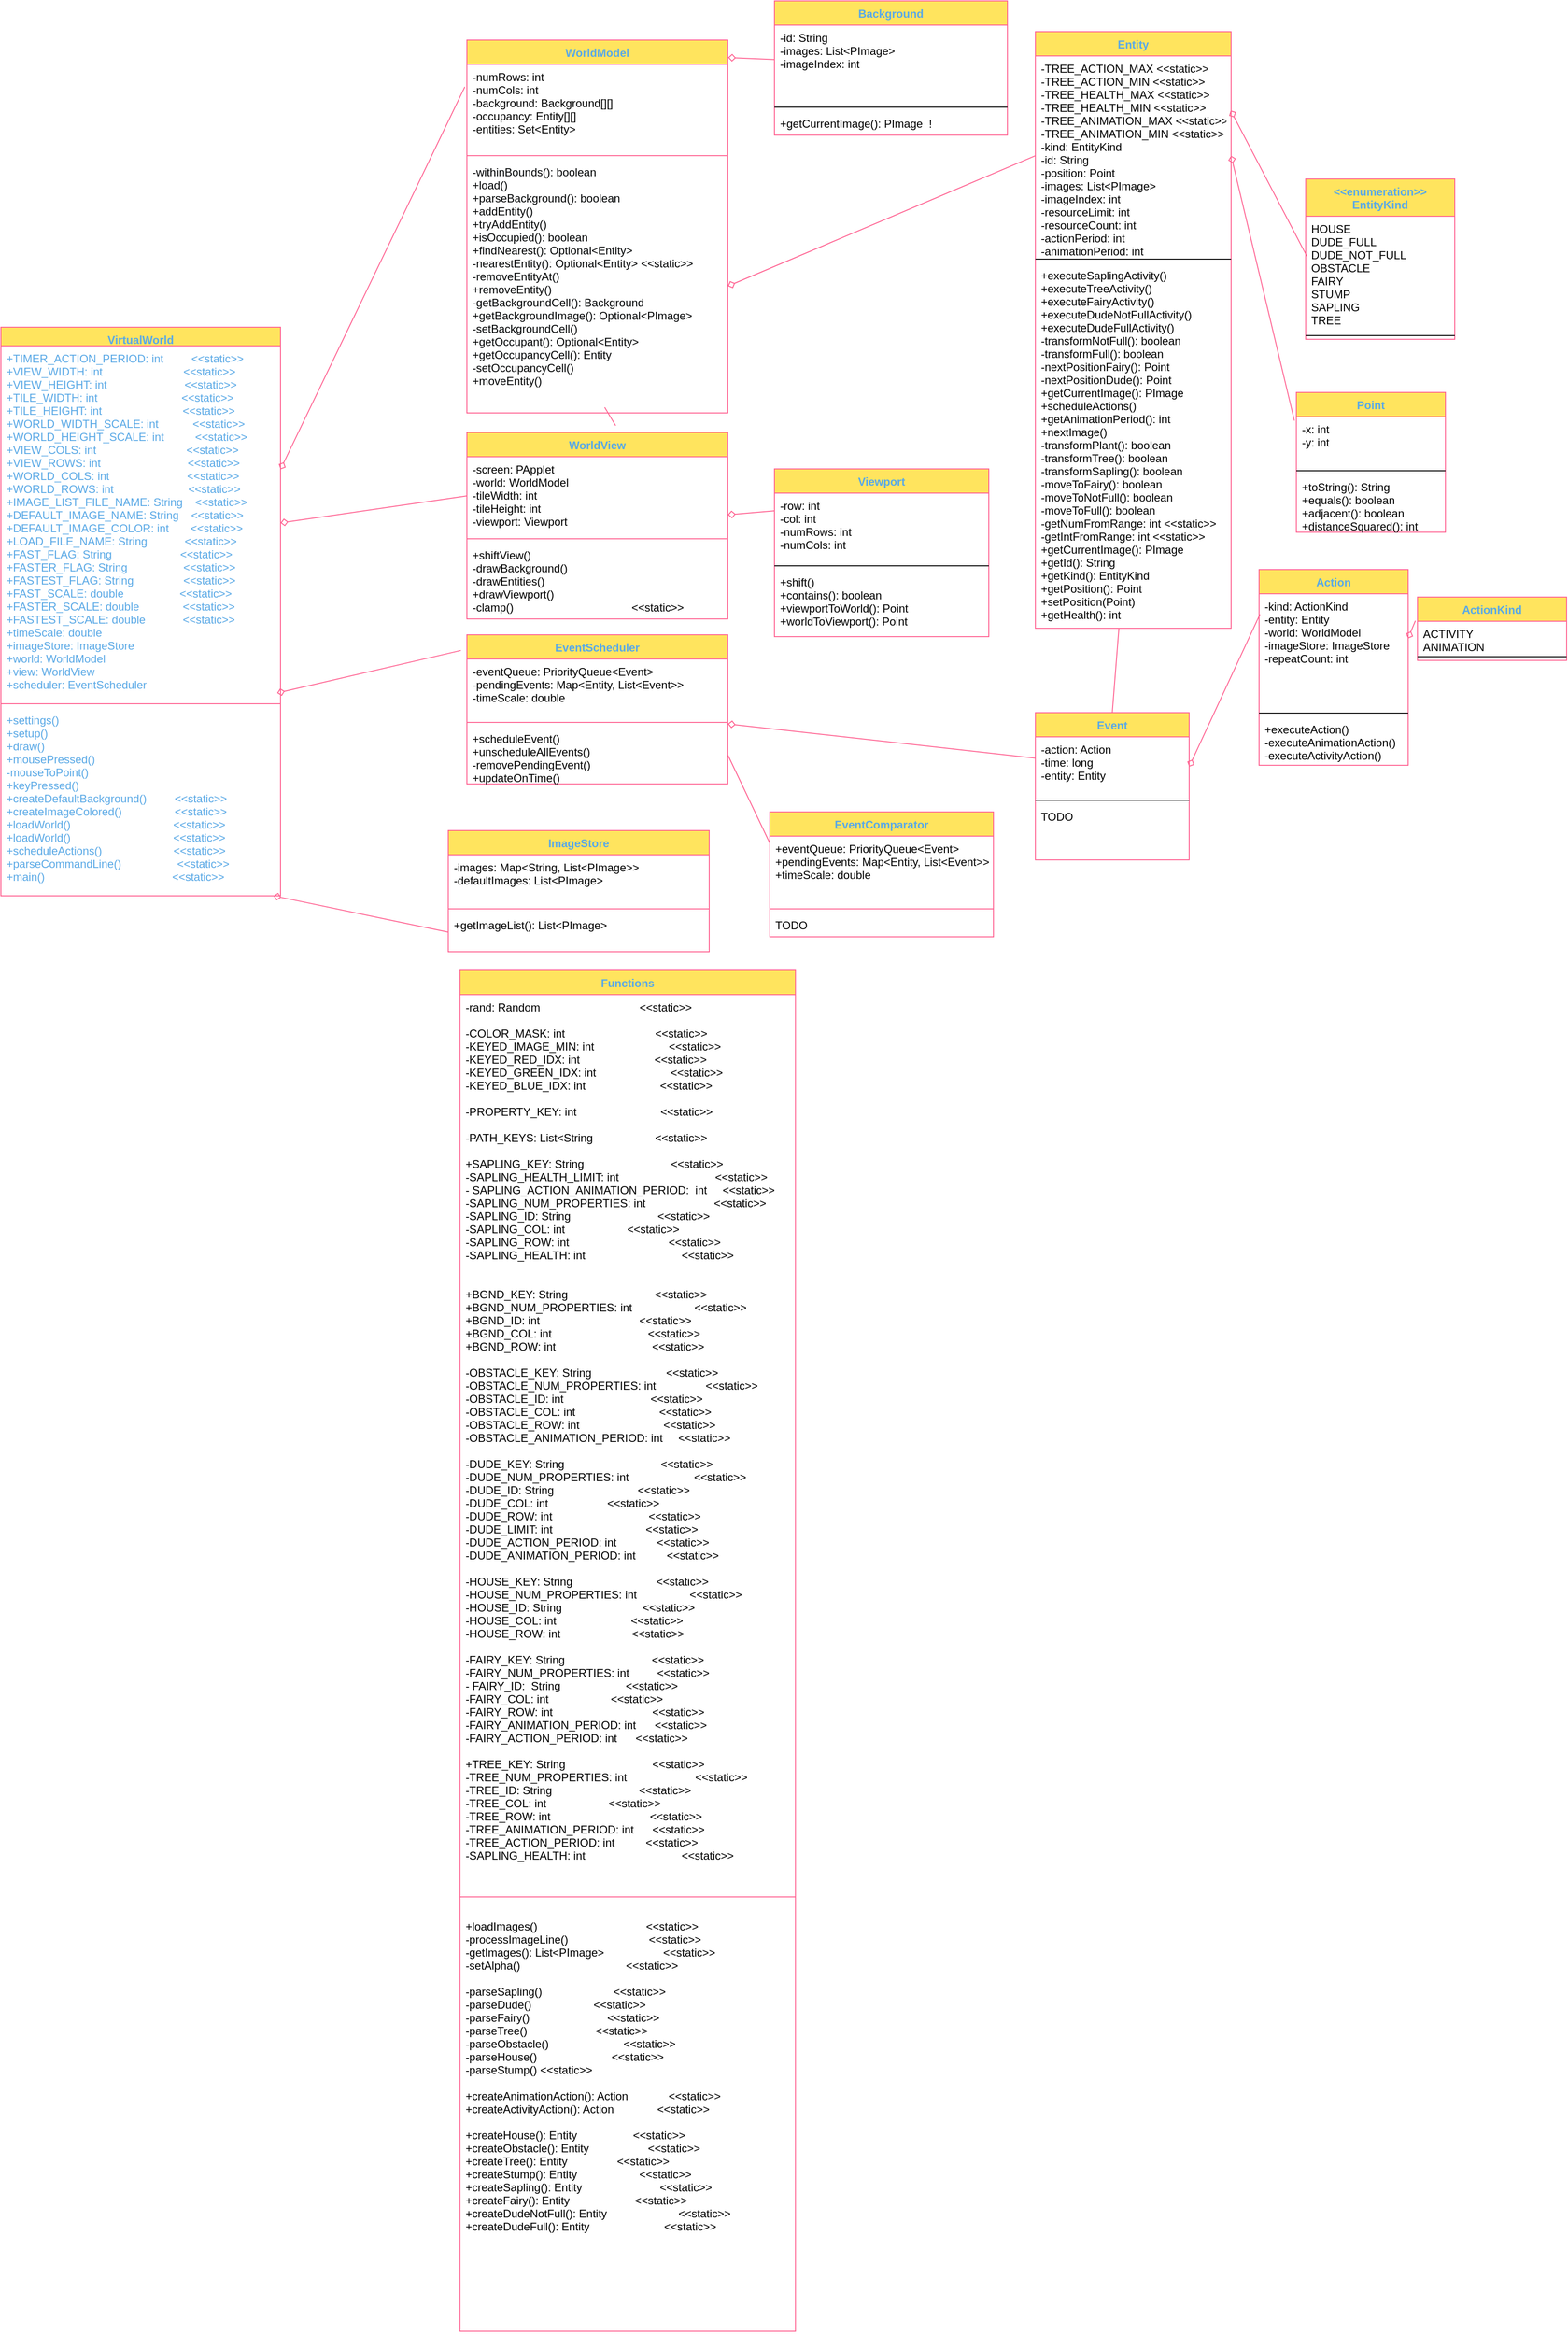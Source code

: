 <mxfile version="21.2.1" type="device">
  <diagram id="Yo6Zvny2ZRX3JAPKxXua" name="Page 2">
    <mxGraphModel dx="505" dy="1859" grid="1" gridSize="10" guides="1" tooltips="1" connect="1" arrows="1" fold="1" page="1" pageScale="1" pageWidth="850" pageHeight="1100" math="0" shadow="0">
      <root>
        <mxCell id="0" />
        <mxCell id="1" parent="0" />
        <mxCell id="8I9pphBKhg92I5GMk5e_-31" value="" style="graphMlID=e0;endArrow=none;strokeColor=#FF6392;strokeWidth=1.0;startArrow=diamond;startFill=0;endFill=1;exitX=1;exitY=0.25;exitDx=0;exitDy=0;fontColor=#5AA9E6;entryX=-0.008;entryY=-0.286;entryDx=0;entryDy=0;entryPerimeter=0;" parent="1" source="8I9pphBKhg92I5GMk5e_-50" target="8I9pphBKhg92I5GMk5e_-57" edge="1">
          <mxGeometry relative="1" as="geometry" />
        </mxCell>
        <mxCell id="8I9pphBKhg92I5GMk5e_-32" value="" style="graphMlID=e1;endArrow=none;strokeColor=#FF6392;strokeWidth=1.0;startArrow=diamond;startFill=0;endFill=1;exitX=1;exitY=0.5;exitDx=0;exitDy=0;fontColor=#5AA9E6;entryX=0;entryY=0.5;entryDx=0;entryDy=0;" parent="1" source="8I9pphBKhg92I5GMk5e_-51" target="8I9pphBKhg92I5GMk5e_-61" edge="1">
          <mxGeometry relative="1" as="geometry" />
        </mxCell>
        <mxCell id="8I9pphBKhg92I5GMk5e_-33" value="" style="graphMlID=e2;endArrow=none;strokeColor=#FF6392;strokeWidth=1.0;startArrow=diamond;startFill=0;endFill=1;fontColor=#5AA9E6;entryX=0;entryY=0.25;entryDx=0;entryDy=0;" parent="1" source="8I9pphBKhg92I5GMk5e_-60" target="8I9pphBKhg92I5GMk5e_-89" edge="1">
          <mxGeometry relative="1" as="geometry">
            <mxPoint x="648" y="240" as="sourcePoint" />
          </mxGeometry>
        </mxCell>
        <mxCell id="8I9pphBKhg92I5GMk5e_-34" value="" style="graphMlID=e3;endArrow=none;strokeColor=#FF6392;strokeWidth=1.0;startArrow=diamond;startFill=0;endFill=1;exitX=0.988;exitY=-0.077;exitDx=0;exitDy=0;exitPerimeter=0;fontColor=#5AA9E6;entryX=-0.023;entryY=0.105;entryDx=0;entryDy=0;entryPerimeter=0;" parent="1" source="8I9pphBKhg92I5GMk5e_-53" target="8I9pphBKhg92I5GMk5e_-64" edge="1">
          <mxGeometry relative="1" as="geometry">
            <mxPoint x="840" y="580" as="targetPoint" />
          </mxGeometry>
        </mxCell>
        <mxCell id="8I9pphBKhg92I5GMk5e_-35" value="" style="graphMlID=e4;endArrow=none;strokeColor=#FF6392;strokeWidth=1.0;startArrow=diamond;startFill=0;endFill=1;exitX=0.975;exitY=1;exitDx=0;exitDy=0;exitPerimeter=0;fontColor=#5AA9E6;entryX=0;entryY=0.5;entryDx=0;entryDy=0;" parent="1" source="8I9pphBKhg92I5GMk5e_-53" target="8I9pphBKhg92I5GMk5e_-71" edge="1">
          <mxGeometry relative="1" as="geometry" />
        </mxCell>
        <mxCell id="8I9pphBKhg92I5GMk5e_-36" value="" style="graphMlID=e5;endArrow=none;strokeColor=#FF6392;strokeWidth=1.0;startArrow=diamond;startFill=0;endFill=1;fontColor=#5AA9E6;exitX=1.001;exitY=-0.077;exitDx=0;exitDy=0;exitPerimeter=0;" parent="1" source="8I9pphBKhg92I5GMk5e_-55" target="8I9pphBKhg92I5GMk5e_-82" edge="1">
          <mxGeometry relative="1" as="geometry" />
        </mxCell>
        <mxCell id="8I9pphBKhg92I5GMk5e_-37" value="" style="graphMlID=e6;endArrow=none;strokeColor=#FF6392;strokeWidth=1.0;startArrow=diamond;startFill=0;endFill=1;fontColor=#5AA9E6;" parent="1" source="8I9pphBKhg92I5GMk5e_-64" target="8I9pphBKhg92I5GMk5e_-97" edge="1">
          <mxGeometry relative="1" as="geometry" />
        </mxCell>
        <mxCell id="8I9pphBKhg92I5GMk5e_-38" value="" style="graphMlID=e7;endArrow=none;strokeColor=#FF6392;strokeWidth=1.0;startArrow=none;startFill=1;endFill=1;fontColor=#5AA9E6;entryX=0;entryY=0.25;entryDx=0;entryDy=0;exitX=1;exitY=0.5;exitDx=0;exitDy=0;" parent="1" source="8I9pphBKhg92I5GMk5e_-67" target="8I9pphBKhg92I5GMk5e_-72" edge="1">
          <mxGeometry relative="1" as="geometry" />
        </mxCell>
        <mxCell id="8I9pphBKhg92I5GMk5e_-39" value="" style="graphMlID=e8;endArrow=none;strokeColor=#FF6392;strokeWidth=1.0;startArrow=diamond;startFill=0;endFill=1;fontColor=#5AA9E6;exitX=1;exitY=0.5;exitDx=0;exitDy=0;entryX=0;entryY=0.5;entryDx=0;entryDy=0;" parent="1" source="8I9pphBKhg92I5GMk5e_-57" target="8I9pphBKhg92I5GMk5e_-86" edge="1">
          <mxGeometry relative="1" as="geometry">
            <mxPoint x="710" y="80" as="sourcePoint" />
          </mxGeometry>
        </mxCell>
        <mxCell id="8I9pphBKhg92I5GMk5e_-40" value="" style="graphMlID=e9;endArrow=none;strokeColor=#FF6392;strokeWidth=1.0;startArrow=diamond;startFill=0;endFill=1;fontColor=#5AA9E6;exitX=1;exitY=0.5;exitDx=0;exitDy=0;entryX=-0.013;entryY=0.08;entryDx=0;entryDy=0;entryPerimeter=0;" parent="1" source="8I9pphBKhg92I5GMk5e_-86" target="8I9pphBKhg92I5GMk5e_-105" edge="1">
          <mxGeometry relative="1" as="geometry" />
        </mxCell>
        <mxCell id="8I9pphBKhg92I5GMk5e_-41" value="" style="graphMlID=e10;endArrow=none;strokeColor=#FF6392;strokeWidth=1.0;startArrow=diamond;startFill=0;endFill=1;fontColor=#5AA9E6;exitX=0.998;exitY=0.132;exitDx=0;exitDy=0;exitPerimeter=0;entryX=0.008;entryY=0.345;entryDx=0;entryDy=0;entryPerimeter=0;" parent="1" source="8I9pphBKhg92I5GMk5e_-85" target="8I9pphBKhg92I5GMk5e_-101" edge="1">
          <mxGeometry relative="1" as="geometry" />
        </mxCell>
        <mxCell id="8I9pphBKhg92I5GMk5e_-42" value="" style="graphMlID=e11;endArrow=none;strokeColor=#FF6392;strokeWidth=1.0;startArrow=diamond;startFill=0;endFill=1;fontColor=#5AA9E6;exitX=1;exitY=0.5;exitDx=0;exitDy=0;entryX=0.006;entryY=0.178;entryDx=0;entryDy=0;entryPerimeter=0;" parent="1" source="8I9pphBKhg92I5GMk5e_-97" target="8I9pphBKhg92I5GMk5e_-109" edge="1">
          <mxGeometry relative="1" as="geometry" />
        </mxCell>
        <mxCell id="8I9pphBKhg92I5GMk5e_-43" value="" style="graphMlID=e12;endArrow=none;strokeColor=#FF6392;strokeWidth=1.0;startArrow=diamond;startFill=0;endFill=1;fontColor=#5AA9E6;exitX=0.999;exitY=0.387;exitDx=0;exitDy=0;exitPerimeter=0;entryX=-0.014;entryY=0.373;entryDx=0;entryDy=0;entryPerimeter=0;" parent="1" source="8I9pphBKhg92I5GMk5e_-109" target="8I9pphBKhg92I5GMk5e_-112" edge="1">
          <mxGeometry relative="1" as="geometry" />
        </mxCell>
        <mxCell id="8I9pphBKhg92I5GMk5e_-44" value="" style="graphMlID=e13;endArrow=none;strokeColor=#FF6392;strokeWidth=1.0;startArrow=none;startFill=1;endFill=1;fontColor=#5AA9E6;entryX=0.528;entryY=0.978;entryDx=0;entryDy=0;entryPerimeter=0;exitX=0.57;exitY=-0.037;exitDx=0;exitDy=0;exitPerimeter=0;" parent="1" source="8I9pphBKhg92I5GMk5e_-60" target="8I9pphBKhg92I5GMk5e_-57" edge="1">
          <mxGeometry relative="1" as="geometry" />
        </mxCell>
        <mxCell id="8I9pphBKhg92I5GMk5e_-45" value="" style="graphMlID=e14;endArrow=none;strokeColor=#FF6392;strokeWidth=1.0;startArrow=none;startFill=1;endFill=1;fontColor=#5AA9E6;exitX=0.5;exitY=0;exitDx=0;exitDy=0;" parent="1" source="8I9pphBKhg92I5GMk5e_-96" target="8I9pphBKhg92I5GMk5e_-88" edge="1">
          <mxGeometry relative="1" as="geometry">
            <mxPoint x="1177.699" y="279.661" as="targetPoint" />
          </mxGeometry>
        </mxCell>
        <mxCell id="8I9pphBKhg92I5GMk5e_-50" value="VirtualWorld" style="swimlane;fontStyle=1;align=center;verticalAlign=top;childLayout=stackLayout;horizontal=1;startSize=20;horizontalStack=0;resizeParent=1;resizeParentMax=0;resizeLast=0;collapsible=1;marginBottom=0;hachureGap=4;pointerEvents=0;fillColor=#FFE45E;strokeColor=#FF6392;fontColor=#5AA9E6;" parent="1" vertex="1">
          <mxGeometry x="20" y="150" width="300" height="610" as="geometry" />
        </mxCell>
        <mxCell id="8I9pphBKhg92I5GMk5e_-51" value="+TIMER_ACTION_PERIOD: int         &lt;&lt;static&gt;&gt;&#xa;+VIEW_WIDTH: int                          &lt;&lt;static&gt;&gt;&#xa;+VIEW_HEIGHT: int                         &lt;&lt;static&gt;&gt;&#xa;+TILE_WIDTH: int                           &lt;&lt;static&gt;&gt;&#xa;+TILE_HEIGHT: int                          &lt;&lt;static&gt;&gt;&#xa;+WORLD_WIDTH_SCALE: int           &lt;&lt;static&gt;&gt;&#xa;+WORLD_HEIGHT_SCALE: int          &lt;&lt;static&gt;&gt;&#xa;+VIEW_COLS: int                             &lt;&lt;static&gt;&gt;&#xa;+VIEW_ROWS: int                            &lt;&lt;static&gt;&gt;&#xa;+WORLD_COLS: int                         &lt;&lt;static&gt;&gt;&#xa;+WORLD_ROWS: int                        &lt;&lt;static&gt;&gt;&#xa;+IMAGE_LIST_FILE_NAME: String    &lt;&lt;static&gt;&gt;&#xa;+DEFAULT_IMAGE_NAME: String    &lt;&lt;static&gt;&gt;&#xa;+DEFAULT_IMAGE_COLOR: int       &lt;&lt;static&gt;&gt;&#xa;+LOAD_FILE_NAME: String            &lt;&lt;static&gt;&gt;&#xa;+FAST_FLAG: String                      &lt;&lt;static&gt;&gt;&#xa;+FASTER_FLAG: String                  &lt;&lt;static&gt;&gt;&#xa;+FASTEST_FLAG: String                &lt;&lt;static&gt;&gt;&#xa;+FAST_SCALE: double                  &lt;&lt;static&gt;&gt;&#xa;+FASTER_SCALE: double              &lt;&lt;static&gt;&gt;&#xa;+FASTEST_SCALE: double            &lt;&lt;static&gt;&gt;&#xa;+timeScale: double&#xa;+imageStore: ImageStore&#xa;+world: WorldModel&#xa;+view: WorldView&#xa;+scheduler: EventScheduler" style="text;strokeColor=none;fillColor=none;align=left;verticalAlign=top;spacingLeft=4;spacingRight=4;overflow=hidden;rotatable=0;points=[[0,0.5],[1,0.5]];portConstraint=eastwest;fontColor=#5AA9E6;" parent="8I9pphBKhg92I5GMk5e_-50" vertex="1">
          <mxGeometry y="20" width="300" height="380" as="geometry" />
        </mxCell>
        <mxCell id="8I9pphBKhg92I5GMk5e_-52" value="" style="line;strokeWidth=1;fillColor=none;align=left;verticalAlign=middle;spacingTop=-1;spacingLeft=3;spacingRight=3;rotatable=0;labelPosition=right;points=[];portConstraint=eastwest;strokeColor=#FF6392;fontColor=#5AA9E6;" parent="8I9pphBKhg92I5GMk5e_-50" vertex="1">
          <mxGeometry y="400" width="300" height="8" as="geometry" />
        </mxCell>
        <mxCell id="8I9pphBKhg92I5GMk5e_-53" value="+settings()&#xa;+setup()&#xa;+draw()&#xa;+mousePressed()&#xa;-mouseToPoint()&#xa;+keyPressed()&#xa;+createDefaultBackground()         &lt;&lt;static&gt;&gt;&#xa;+createImageColored()                 &lt;&lt;static&gt;&gt;&#xa;+loadWorld()                                 &lt;&lt;static&gt;&gt;&#xa;+loadWorld()                                 &lt;&lt;static&gt;&gt;&#xa;+scheduleActions()                       &lt;&lt;static&gt;&gt;&#xa;+parseCommandLine()                  &lt;&lt;static&gt;&gt;&#xa;+main()                                         &lt;&lt;static&gt;&gt;" style="text;strokeColor=none;fillColor=none;align=left;verticalAlign=top;spacingLeft=4;spacingRight=4;overflow=hidden;rotatable=0;points=[[0,0.5],[1,0.5]];portConstraint=eastwest;fontColor=#5AA9E6;" parent="8I9pphBKhg92I5GMk5e_-50" vertex="1">
          <mxGeometry y="408" width="300" height="202" as="geometry" />
        </mxCell>
        <mxCell id="8I9pphBKhg92I5GMk5e_-54" value="WorldModel" style="swimlane;fontStyle=1;align=center;verticalAlign=top;childLayout=stackLayout;horizontal=1;startSize=26;horizontalStack=0;resizeParent=1;resizeParentMax=0;resizeLast=0;collapsible=1;marginBottom=0;hachureGap=4;pointerEvents=0;sketch=0;fontColor=#5AA9E6;strokeColor=#FF6392;fillColor=#FFE45E;" parent="1" vertex="1">
          <mxGeometry x="520" y="-158" width="280" height="400" as="geometry" />
        </mxCell>
        <mxCell id="8I9pphBKhg92I5GMk5e_-55" value="-numRows: int&#xa;-numCols: int&#xa;-background: Background[][]&#xa;-occupancy: Entity[][]&#xa;-entities: Set&lt;Entity&gt;" style="text;strokeColor=none;fillColor=none;align=left;verticalAlign=top;spacingLeft=4;spacingRight=4;overflow=hidden;rotatable=0;points=[[0,0.5],[1,0.5]];portConstraint=eastwest;fontColor=#000000;" parent="8I9pphBKhg92I5GMk5e_-54" vertex="1">
          <mxGeometry y="26" width="280" height="94" as="geometry" />
        </mxCell>
        <mxCell id="8I9pphBKhg92I5GMk5e_-56" value="" style="line;strokeWidth=1;fillColor=none;align=left;verticalAlign=middle;spacingTop=-1;spacingLeft=3;spacingRight=3;rotatable=0;labelPosition=right;points=[];portConstraint=eastwest;strokeColor=#FF6392;fontColor=#5AA9E6;" parent="8I9pphBKhg92I5GMk5e_-54" vertex="1">
          <mxGeometry y="120" width="280" height="8" as="geometry" />
        </mxCell>
        <mxCell id="8I9pphBKhg92I5GMk5e_-57" value="-withinBounds(): boolean &#xa;+load() &#xa;+parseBackground(): boolean&#xa;+addEntity() &#xa;+tryAddEntity() &#xa;+isOccupied(): boolean  &#xa;+findNearest(): Optional&lt;Entity&gt; &#xa;-nearestEntity(): Optional&lt;Entity&gt; &lt;&lt;static&gt;&gt;  &#xa;-removeEntityAt() &#xa;+removeEntity() &#xa;-getBackgroundCell(): Background &#xa;+getBackgroundImage(): Optional&lt;PImage&gt; &#xa;-setBackgroundCell() &#xa;+getOccupant(): Optional&lt;Entity&gt; &#xa;+getOccupancyCell(): Entity &#xa;-setOccupancyCell() &#xa;+moveEntity() &#xa;" style="text;strokeColor=none;fillColor=none;align=left;verticalAlign=top;spacingLeft=4;spacingRight=4;overflow=hidden;rotatable=0;points=[[0,0.5],[1,0.5]];portConstraint=eastwest;fontColor=#020405;" parent="8I9pphBKhg92I5GMk5e_-54" vertex="1">
          <mxGeometry y="128" width="280" height="272" as="geometry" />
        </mxCell>
        <mxCell id="8I9pphBKhg92I5GMk5e_-60" value="WorldView" style="swimlane;fontStyle=1;align=center;verticalAlign=top;childLayout=stackLayout;horizontal=1;startSize=26;horizontalStack=0;resizeParent=1;resizeParentMax=0;resizeLast=0;collapsible=1;marginBottom=0;hachureGap=4;pointerEvents=0;sketch=0;fontColor=#5AA9E6;strokeColor=#FF6392;fillColor=#FFE45E;" parent="1" vertex="1">
          <mxGeometry x="520" y="263.05" width="280" height="200" as="geometry" />
        </mxCell>
        <mxCell id="8I9pphBKhg92I5GMk5e_-61" value="-screen: PApplet&#xa;-world: WorldModel&#xa;-tileWidth: int&#xa;-tileHeight: int&#xa;-viewport: Viewport" style="text;strokeColor=none;fillColor=none;align=left;verticalAlign=top;spacingLeft=4;spacingRight=4;overflow=hidden;rotatable=0;points=[[0,0.5],[1,0.5]];portConstraint=eastwest;fontColor=#000000;" parent="8I9pphBKhg92I5GMk5e_-60" vertex="1">
          <mxGeometry y="26" width="280" height="84" as="geometry" />
        </mxCell>
        <mxCell id="8I9pphBKhg92I5GMk5e_-62" value="" style="line;strokeWidth=1;fillColor=none;align=left;verticalAlign=middle;spacingTop=-1;spacingLeft=3;spacingRight=3;rotatable=0;labelPosition=right;points=[];portConstraint=eastwest;strokeColor=#FF6392;fontColor=#5AA9E6;" parent="8I9pphBKhg92I5GMk5e_-60" vertex="1">
          <mxGeometry y="110" width="280" height="8" as="geometry" />
        </mxCell>
        <mxCell id="8I9pphBKhg92I5GMk5e_-63" value="+shiftView() &#xa;-drawBackground()&#xa;-drawEntities() &#xa;+drawViewport()&#xa;-clamp()                                      &lt;&lt;static&gt;&gt; " style="text;strokeColor=none;fillColor=none;align=left;verticalAlign=top;spacingLeft=4;spacingRight=4;overflow=hidden;rotatable=0;points=[[0,0.5],[1,0.5]];portConstraint=eastwest;fontColor=#000000;" parent="8I9pphBKhg92I5GMk5e_-60" vertex="1">
          <mxGeometry y="118" width="280" height="82" as="geometry" />
        </mxCell>
        <mxCell id="8I9pphBKhg92I5GMk5e_-64" value="EventScheduler" style="swimlane;fontStyle=1;align=center;verticalAlign=top;childLayout=stackLayout;horizontal=1;startSize=26;horizontalStack=0;resizeParent=1;resizeParentMax=0;resizeLast=0;collapsible=1;marginBottom=0;hachureGap=4;pointerEvents=0;sketch=0;fontColor=#5AA9E6;strokeColor=#FF6392;fillColor=#FFE45E;" parent="1" vertex="1">
          <mxGeometry x="520" y="480" width="280" height="160" as="geometry" />
        </mxCell>
        <mxCell id="8I9pphBKhg92I5GMk5e_-65" value="-eventQueue: PriorityQueue&lt;Event&gt;&#xa;-pendingEvents: Map&lt;Entity, List&lt;Event&gt;&gt;&#xa;-timeScale: double" style="text;strokeColor=none;fillColor=none;align=left;verticalAlign=top;spacingLeft=4;spacingRight=4;overflow=hidden;rotatable=0;points=[[0,0.5],[1,0.5]];portConstraint=eastwest;fontColor=#000000;" parent="8I9pphBKhg92I5GMk5e_-64" vertex="1">
          <mxGeometry y="26" width="280" height="64" as="geometry" />
        </mxCell>
        <mxCell id="8I9pphBKhg92I5GMk5e_-66" value="" style="line;strokeWidth=1;fillColor=none;align=left;verticalAlign=middle;spacingTop=-1;spacingLeft=3;spacingRight=3;rotatable=0;labelPosition=right;points=[];portConstraint=eastwest;strokeColor=#FF6392;fontColor=#5AA9E6;" parent="8I9pphBKhg92I5GMk5e_-64" vertex="1">
          <mxGeometry y="90" width="280" height="8" as="geometry" />
        </mxCell>
        <mxCell id="8I9pphBKhg92I5GMk5e_-67" value="+scheduleEvent()&#xa;+unscheduleAllEvents()&#xa;-removePendingEvent()&#xa;+updateOnTime()                 " style="text;strokeColor=none;fillColor=none;align=left;verticalAlign=top;spacingLeft=4;spacingRight=4;overflow=hidden;rotatable=0;points=[[0,0.5],[1,0.5]];portConstraint=eastwest;fontColor=#000000;" parent="8I9pphBKhg92I5GMk5e_-64" vertex="1">
          <mxGeometry y="98" width="280" height="62" as="geometry" />
        </mxCell>
        <mxCell id="8I9pphBKhg92I5GMk5e_-68" value="ImageStore" style="swimlane;fontStyle=1;align=center;verticalAlign=top;childLayout=stackLayout;horizontal=1;startSize=26;horizontalStack=0;resizeParent=1;resizeParentMax=0;resizeLast=0;collapsible=1;marginBottom=0;hachureGap=4;pointerEvents=0;sketch=0;fontColor=#5AA9E6;strokeColor=#FF6392;fillColor=#FFE45E;" parent="1" vertex="1">
          <mxGeometry x="500.0" y="690" width="280" height="130" as="geometry" />
        </mxCell>
        <mxCell id="8I9pphBKhg92I5GMk5e_-69" value="-images: Map&lt;String, List&lt;PImage&gt;&gt;&#xa;-defaultImages: List&lt;PImage&gt;" style="text;strokeColor=none;fillColor=none;align=left;verticalAlign=top;spacingLeft=4;spacingRight=4;overflow=hidden;rotatable=0;points=[[0,0.5],[1,0.5]];portConstraint=eastwest;fontColor=#000000;" parent="8I9pphBKhg92I5GMk5e_-68" vertex="1">
          <mxGeometry y="26" width="280" height="54" as="geometry" />
        </mxCell>
        <mxCell id="8I9pphBKhg92I5GMk5e_-70" value="" style="line;strokeWidth=1;fillColor=none;align=left;verticalAlign=middle;spacingTop=-1;spacingLeft=3;spacingRight=3;rotatable=0;labelPosition=right;points=[];portConstraint=eastwest;strokeColor=#FF6392;fontColor=#5AA9E6;" parent="8I9pphBKhg92I5GMk5e_-68" vertex="1">
          <mxGeometry y="80" width="280" height="8" as="geometry" />
        </mxCell>
        <mxCell id="8I9pphBKhg92I5GMk5e_-71" value="+getImageList(): List&lt;PImage&gt; " style="text;strokeColor=none;fillColor=none;align=left;verticalAlign=top;spacingLeft=4;spacingRight=4;overflow=hidden;rotatable=0;points=[[0,0.5],[1,0.5]];portConstraint=eastwest;fontColor=#000000;" parent="8I9pphBKhg92I5GMk5e_-68" vertex="1">
          <mxGeometry y="88" width="280" height="42" as="geometry" />
        </mxCell>
        <mxCell id="8I9pphBKhg92I5GMk5e_-72" value="EventComparator" style="swimlane;fontStyle=1;align=center;verticalAlign=top;childLayout=stackLayout;horizontal=1;startSize=26;horizontalStack=0;resizeParent=1;resizeParentMax=0;resizeLast=0;collapsible=1;marginBottom=0;hachureGap=4;pointerEvents=0;sketch=0;fontColor=#5AA9E6;strokeColor=#FF6392;fillColor=#FFE45E;" parent="1" vertex="1">
          <mxGeometry x="845" y="670" width="240" height="134" as="geometry" />
        </mxCell>
        <mxCell id="8I9pphBKhg92I5GMk5e_-73" value="+eventQueue: PriorityQueue&lt;Event&gt;&#xa;+pendingEvents: Map&lt;Entity, List&lt;Event&gt;&gt;&#xa;+timeScale: double" style="text;strokeColor=none;fillColor=none;align=left;verticalAlign=top;spacingLeft=4;spacingRight=4;overflow=hidden;rotatable=0;points=[[0,0.5],[1,0.5]];portConstraint=eastwest;fontColor=#000000;" parent="8I9pphBKhg92I5GMk5e_-72" vertex="1">
          <mxGeometry y="26" width="240" height="74" as="geometry" />
        </mxCell>
        <mxCell id="8I9pphBKhg92I5GMk5e_-74" value="" style="line;strokeWidth=1;fillColor=none;align=left;verticalAlign=middle;spacingTop=-1;spacingLeft=3;spacingRight=3;rotatable=0;labelPosition=right;points=[];portConstraint=eastwest;strokeColor=#FF6392;fontColor=#5AA9E6;" parent="8I9pphBKhg92I5GMk5e_-72" vertex="1">
          <mxGeometry y="100" width="240" height="8" as="geometry" />
        </mxCell>
        <mxCell id="8I9pphBKhg92I5GMk5e_-75" value="TODO" style="text;strokeColor=none;fillColor=none;align=left;verticalAlign=top;spacingLeft=4;spacingRight=4;overflow=hidden;rotatable=0;points=[[0,0.5],[1,0.5]];portConstraint=eastwest;fontColor=#000000;" parent="8I9pphBKhg92I5GMk5e_-72" vertex="1">
          <mxGeometry y="108" width="240" height="26" as="geometry" />
        </mxCell>
        <mxCell id="8I9pphBKhg92I5GMk5e_-77" value="Functions" style="swimlane;fontStyle=1;align=center;verticalAlign=top;childLayout=stackLayout;horizontal=1;startSize=26;horizontalStack=0;resizeParent=1;resizeParentMax=0;resizeLast=0;collapsible=1;marginBottom=0;hachureGap=4;pointerEvents=0;sketch=0;fontColor=#5AA9E6;strokeColor=#FF6392;fillColor=#FFE45E;" parent="1" vertex="1">
          <mxGeometry x="512.57" y="840" width="360" height="1460" as="geometry" />
        </mxCell>
        <mxCell id="8I9pphBKhg92I5GMk5e_-78" value="-rand: Random                                &lt;&lt;static&gt;&gt;&#xa;&#xa;-COLOR_MASK: int                             &lt;&lt;static&gt;&gt;&#xa;-KEYED_IMAGE_MIN: int                        &lt;&lt;static&gt;&gt;&#xa;-KEYED_RED_IDX: int                        &lt;&lt;static&gt;&gt;&#xa;-KEYED_GREEN_IDX: int                        &lt;&lt;static&gt;&gt;&#xa;-KEYED_BLUE_IDX: int                        &lt;&lt;static&gt;&gt;&#xa;&#xa;-PROPERTY_KEY: int                           &lt;&lt;static&gt;&gt;&#xa;&#xa;-PATH_KEYS: List&lt;String                    &lt;&lt;static&gt;&gt;&#xa;&#xa;+SAPLING_KEY: String                            &lt;&lt;static&gt;&gt;&#xa;-SAPLING_HEALTH_LIMIT: int                               &lt;&lt;static&gt;&gt;&#xa;- SAPLING_ACTION_ANIMATION_PERIOD:  int     &lt;&lt;static&gt;&gt;&#xa;-SAPLING_NUM_PROPERTIES: int                      &lt;&lt;static&gt;&gt;&#xa;-SAPLING_ID: String                            &lt;&lt;static&gt;&gt;&#xa;-SAPLING_COL: int                    &lt;&lt;static&gt;&gt;&#xa;-SAPLING_ROW: int                                &lt;&lt;static&gt;&gt;&#xa;-SAPLING_HEALTH: int                               &lt;&lt;static&gt;&gt;&#xa;&#xa;&#xa;+BGND_KEY: String                            &lt;&lt;static&gt;&gt;&#xa;+BGND_NUM_PROPERTIES: int                    &lt;&lt;static&gt;&gt;&#xa;+BGND_ID: int                                &lt;&lt;static&gt;&gt;&#xa;+BGND_COL: int                               &lt;&lt;static&gt;&gt;&#xa;+BGND_ROW: int                               &lt;&lt;static&gt;&gt;&#xa;&#xa;-OBSTACLE_KEY: String                        &lt;&lt;static&gt;&gt;&#xa;-OBSTACLE_NUM_PROPERTIES: int                &lt;&lt;static&gt;&gt;&#xa;-OBSTACLE_ID: int                            &lt;&lt;static&gt;&gt;&#xa;-OBSTACLE_COL: int                           &lt;&lt;static&gt;&gt;&#xa;-OBSTACLE_ROW: int                           &lt;&lt;static&gt;&gt;&#xa;-OBSTACLE_ANIMATION_PERIOD: int     &lt;&lt;static&gt;&gt;&#xa;&#xa;-DUDE_KEY: String                               &lt;&lt;static&gt;&gt;&#xa;-DUDE_NUM_PROPERTIES: int                     &lt;&lt;static&gt;&gt;&#xa;-DUDE_ID: String                           &lt;&lt;static&gt;&gt;&#xa;-DUDE_COL: int                   &lt;&lt;static&gt;&gt;&#xa;-DUDE_ROW: int                               &lt;&lt;static&gt;&gt;&#xa;-DUDE_LIMIT: int                              &lt;&lt;static&gt;&gt;&#xa;-DUDE_ACTION_PERIOD: int             &lt;&lt;static&gt;&gt;&#xa;-DUDE_ANIMATION_PERIOD: int          &lt;&lt;static&gt;&gt;&#xa;&#xa;-HOUSE_KEY: String                           &lt;&lt;static&gt;&gt;&#xa;-HOUSE_NUM_PROPERTIES: int                 &lt;&lt;static&gt;&gt;&#xa;-HOUSE_ID: String                          &lt;&lt;static&gt;&gt;&#xa;-HOUSE_COL: int                        &lt;&lt;static&gt;&gt;&#xa;-HOUSE_ROW: int                       &lt;&lt;static&gt;&gt;&#xa;&#xa;-FAIRY_KEY: String                            &lt;&lt;static&gt;&gt;&#xa;-FAIRY_NUM_PROPERTIES: int         &lt;&lt;static&gt;&gt;&#xa;- FAIRY_ID:  String                     &lt;&lt;static&gt;&gt;&#xa;-FAIRY_COL: int                    &lt;&lt;static&gt;&gt;&#xa;-FAIRY_ROW: int                                &lt;&lt;static&gt;&gt;&#xa;-FAIRY_ANIMATION_PERIOD: int      &lt;&lt;static&gt;&gt;&#xa;-FAIRY_ACTION_PERIOD: int      &lt;&lt;static&gt;&gt;&#xa;&#xa;+TREE_KEY: String                            &lt;&lt;static&gt;&gt;&#xa;-TREE_NUM_PROPERTIES: int                      &lt;&lt;static&gt;&gt;&#xa;-TREE_ID: String                            &lt;&lt;static&gt;&gt;&#xa;-TREE_COL: int                    &lt;&lt;static&gt;&gt;&#xa;-TREE_ROW: int                                &lt;&lt;static&gt;&gt;&#xa;-TREE_ANIMATION_PERIOD: int      &lt;&lt;static&gt;&gt;&#xa;-TREE_ACTION_PERIOD: int          &lt;&lt;static&gt;&gt;&#xa;-SAPLING_HEALTH: int                               &lt;&lt;static&gt;&gt;&#xa;" style="text;strokeColor=none;fillColor=none;align=left;verticalAlign=top;spacingLeft=4;spacingRight=4;overflow=hidden;rotatable=0;points=[[0,0.5],[1,0.5]];portConstraint=eastwest;fontColor=#000000;" parent="8I9pphBKhg92I5GMk5e_-77" vertex="1">
          <mxGeometry y="26" width="360" height="964" as="geometry" />
        </mxCell>
        <mxCell id="8I9pphBKhg92I5GMk5e_-79" value="" style="line;strokeWidth=1;fillColor=none;align=left;verticalAlign=middle;spacingTop=-1;spacingLeft=3;spacingRight=3;rotatable=0;labelPosition=right;points=[];portConstraint=eastwest;strokeColor=#FF6392;fontColor=#5AA9E6;" parent="8I9pphBKhg92I5GMk5e_-77" vertex="1">
          <mxGeometry y="990" width="360" height="8" as="geometry" />
        </mxCell>
        <mxCell id="8I9pphBKhg92I5GMk5e_-80" value="&#xa;+loadImages()                                   &lt;&lt;static&gt;&gt;&#xa;-processImageLine()                          &lt;&lt;static&gt;&gt; &#xa;-getImages(): List&lt;PImage&gt;                   &lt;&lt;static&gt;&gt; &#xa;-setAlpha()                                  &lt;&lt;static&gt;&gt; &#xa;&#xa;-parseSapling()                       &lt;&lt;static&gt;&gt; &#xa;-parseDude()                    &lt;&lt;static&gt;&gt; &#xa;-parseFairy()                         &lt;&lt;static&gt;&gt; &#xa;-parseTree()                      &lt;&lt;static&gt;&gt; &#xa;-parseObstacle()                        &lt;&lt;static&gt;&gt; &#xa;-parseHouse()                        &lt;&lt;static&gt;&gt; &#xa;-parseStump() &lt;&lt;static&gt;&gt; &#xa;&#xa;+createAnimationAction(): Action             &lt;&lt;static&gt;&gt; &#xa;+createActivityAction(): Action              &lt;&lt;static&gt;&gt; &#xa;&#xa;+createHouse(): Entity                  &lt;&lt;static&gt;&gt; &#xa;+createObstacle(): Entity                   &lt;&lt;static&gt;&gt; &#xa;+createTree(): Entity                &lt;&lt;static&gt;&gt; &#xa;+createStump(): Entity                    &lt;&lt;static&gt;&gt; &#xa;+createSapling(): Entity                         &lt;&lt;static&gt;&gt; &#xa;+createFairy(): Entity                     &lt;&lt;static&gt;&gt; &#xa;+createDudeNotFull(): Entity                       &lt;&lt;static&gt;&gt;&#xa;+createDudeFull(): Entity                        &lt;&lt;static&gt;&gt; " style="text;strokeColor=none;fillColor=none;align=left;verticalAlign=top;spacingLeft=4;spacingRight=4;overflow=hidden;rotatable=0;points=[[0,0.5],[1,0.5]];portConstraint=eastwest;fontColor=#000000;" parent="8I9pphBKhg92I5GMk5e_-77" vertex="1">
          <mxGeometry y="998" width="360" height="462" as="geometry" />
        </mxCell>
        <mxCell id="8I9pphBKhg92I5GMk5e_-81" value="Background" style="swimlane;fontStyle=1;align=center;verticalAlign=top;childLayout=stackLayout;horizontal=1;startSize=26;horizontalStack=0;resizeParent=1;resizeParentMax=0;resizeLast=0;collapsible=1;marginBottom=0;hachureGap=4;pointerEvents=0;sketch=0;fontColor=#5AA9E6;strokeColor=#FF6392;fillColor=#FFE45E;" parent="1" vertex="1">
          <mxGeometry x="850" y="-200" width="250" height="144" as="geometry" />
        </mxCell>
        <mxCell id="8I9pphBKhg92I5GMk5e_-82" value="-id: String&#xa;-images: List&lt;PImage&gt;&#xa;-imageIndex: int" style="text;strokeColor=none;fillColor=none;align=left;verticalAlign=top;spacingLeft=4;spacingRight=4;overflow=hidden;rotatable=0;points=[[0,0.5],[1,0.5]];portConstraint=eastwest;" parent="8I9pphBKhg92I5GMk5e_-81" vertex="1">
          <mxGeometry y="26" width="250" height="84" as="geometry" />
        </mxCell>
        <mxCell id="8I9pphBKhg92I5GMk5e_-83" value="" style="line;strokeWidth=1;fillColor=none;align=left;verticalAlign=middle;spacingTop=-1;spacingLeft=3;spacingRight=3;rotatable=0;labelPosition=right;points=[];portConstraint=eastwest;" parent="8I9pphBKhg92I5GMk5e_-81" vertex="1">
          <mxGeometry y="110" width="250" height="8" as="geometry" />
        </mxCell>
        <mxCell id="8I9pphBKhg92I5GMk5e_-84" value="+getCurrentImage(): PImage  !         " style="text;strokeColor=none;fillColor=none;align=left;verticalAlign=top;spacingLeft=4;spacingRight=4;overflow=hidden;rotatable=0;points=[[0,0.5],[1,0.5]];portConstraint=eastwest;" parent="8I9pphBKhg92I5GMk5e_-81" vertex="1">
          <mxGeometry y="118" width="250" height="26" as="geometry" />
        </mxCell>
        <mxCell id="8I9pphBKhg92I5GMk5e_-85" value="Entity" style="swimlane;fontStyle=1;align=center;verticalAlign=top;childLayout=stackLayout;horizontal=1;startSize=26;horizontalStack=0;resizeParent=1;resizeParentMax=0;resizeLast=0;collapsible=1;marginBottom=0;hachureGap=4;pointerEvents=0;sketch=0;fontColor=#5AA9E6;strokeColor=#FF6392;fillColor=#FFE45E;" parent="1" vertex="1">
          <mxGeometry x="1130" y="-166.95" width="210" height="640" as="geometry" />
        </mxCell>
        <mxCell id="8I9pphBKhg92I5GMk5e_-86" value="-TREE_ACTION_MAX &lt;&lt;static&gt;&gt;&#xa;-TREE_ACTION_MIN &lt;&lt;static&gt;&gt;&#xa;-TREE_HEALTH_MAX &lt;&lt;static&gt;&gt;&#xa;-TREE_HEALTH_MIN &lt;&lt;static&gt;&gt;&#xa;-TREE_ANIMATION_MAX &lt;&lt;static&gt;&gt;&#xa;-TREE_ANIMATION_MIN &lt;&lt;static&gt;&gt;&#xa;-kind: EntityKind&#xa;-id: String&#xa;-position: Point&#xa;-images: List&lt;PImage&gt;&#xa;-imageIndex: int&#xa;-resourceLimit: int&#xa;-resourceCount: int&#xa;-actionPeriod: int&#xa;-animationPeriod: int&#xa;-health: int&#xa;-healthLimit: int" style="text;strokeColor=none;fillColor=none;align=left;verticalAlign=top;spacingLeft=4;spacingRight=4;overflow=hidden;rotatable=0;points=[[0,0.5],[1,0.5]];portConstraint=eastwest;" parent="8I9pphBKhg92I5GMk5e_-85" vertex="1">
          <mxGeometry y="26" width="210" height="214" as="geometry" />
        </mxCell>
        <mxCell id="8I9pphBKhg92I5GMk5e_-87" value="" style="line;strokeWidth=1;fillColor=none;align=left;verticalAlign=middle;spacingTop=-1;spacingLeft=3;spacingRight=3;rotatable=0;labelPosition=right;points=[];portConstraint=eastwest;" parent="8I9pphBKhg92I5GMk5e_-85" vertex="1">
          <mxGeometry y="240" width="210" height="8" as="geometry" />
        </mxCell>
        <mxCell id="8I9pphBKhg92I5GMk5e_-88" value="+executeSaplingActivity() &#xa;+executeTreeActivity()&#xa;+executeFairyActivity() &#xa;+executeDudeNotFullActivity() &#xa;+executeDudeFullActivity() &#xa;-transformNotFull(): boolean &#xa;-transformFull(): boolean &#xa;-nextPositionFairy(): Point&#xa;-nextPositionDude(): Point &#xa;+getCurrentImage(): PImage &#xa;+scheduleActions()&#xa;+getAnimationPeriod(): int&#xa;+nextImage()&#xa;-transformPlant(): boolean&#xa;-transformTree(): boolean &#xa;-transformSapling(): boolean&#xa;-moveToFairy(): boolean&#xa;-moveToNotFull(): boolean &#xa;-moveToFull(): boolean&#xa;-getNumFromRange: int &lt;&lt;static&gt;&gt;&#xa;-getIntFromRange: int &lt;&lt;static&gt;&gt;&#xa;+getCurrentImage(): PImage&#xa;+getId(): String&#xa;+getKind(): EntityKind&#xa;+getPosition(): Point&#xa;+setPosition(Point)&#xa;+getHealth(): int" style="text;strokeColor=none;fillColor=none;align=left;verticalAlign=top;spacingLeft=4;spacingRight=4;overflow=hidden;rotatable=0;points=[[0,0.5],[1,0.5]];portConstraint=eastwest;" parent="8I9pphBKhg92I5GMk5e_-85" vertex="1">
          <mxGeometry y="248" width="210" height="392" as="geometry" />
        </mxCell>
        <mxCell id="8I9pphBKhg92I5GMk5e_-89" value="Viewport" style="swimlane;fontStyle=1;align=center;verticalAlign=top;childLayout=stackLayout;horizontal=1;startSize=26;horizontalStack=0;resizeParent=1;resizeParentMax=0;resizeLast=0;collapsible=1;marginBottom=0;hachureGap=4;pointerEvents=0;sketch=0;fontColor=#5AA9E6;strokeColor=#FF6392;fillColor=#FFE45E;" parent="1" vertex="1">
          <mxGeometry x="850" y="302.04" width="230" height="180" as="geometry" />
        </mxCell>
        <mxCell id="8I9pphBKhg92I5GMk5e_-90" value="-row: int&#xa;-col: int&#xa;-numRows: int&#xa;-numCols: int" style="text;strokeColor=none;fillColor=none;align=left;verticalAlign=top;spacingLeft=4;spacingRight=4;overflow=hidden;rotatable=0;points=[[0,0.5],[1,0.5]];portConstraint=eastwest;" parent="8I9pphBKhg92I5GMk5e_-89" vertex="1">
          <mxGeometry y="26" width="230" height="74" as="geometry" />
        </mxCell>
        <mxCell id="8I9pphBKhg92I5GMk5e_-91" value="" style="line;strokeWidth=1;fillColor=none;align=left;verticalAlign=middle;spacingTop=-1;spacingLeft=3;spacingRight=3;rotatable=0;labelPosition=right;points=[];portConstraint=eastwest;" parent="8I9pphBKhg92I5GMk5e_-89" vertex="1">
          <mxGeometry y="100" width="230" height="8" as="geometry" />
        </mxCell>
        <mxCell id="8I9pphBKhg92I5GMk5e_-92" value="+shift() &#xa;+contains(): boolean &#xa;+viewportToWorld(): Point &#xa;+worldToViewport(): Point " style="text;strokeColor=none;fillColor=none;align=left;verticalAlign=top;spacingLeft=4;spacingRight=4;overflow=hidden;rotatable=0;points=[[0,0.5],[1,0.5]];portConstraint=eastwest;" parent="8I9pphBKhg92I5GMk5e_-89" vertex="1">
          <mxGeometry y="108" width="230" height="72" as="geometry" />
        </mxCell>
        <mxCell id="8I9pphBKhg92I5GMk5e_-96" value="Event" style="swimlane;fontStyle=1;align=center;verticalAlign=top;childLayout=stackLayout;horizontal=1;startSize=26;horizontalStack=0;resizeParent=1;resizeParentMax=0;resizeLast=0;collapsible=1;marginBottom=0;hachureGap=4;pointerEvents=0;sketch=0;fontColor=#5AA9E6;strokeColor=#FF6392;fillColor=#FFE45E;" parent="1" vertex="1">
          <mxGeometry x="1130" y="563.54" width="165" height="158" as="geometry" />
        </mxCell>
        <mxCell id="8I9pphBKhg92I5GMk5e_-97" value="-action: Action&#xa;-time: long&#xa;-entity: Entity" style="text;strokeColor=none;fillColor=none;align=left;verticalAlign=top;spacingLeft=4;spacingRight=4;overflow=hidden;rotatable=0;points=[[0,0.5],[1,0.5]];portConstraint=eastwest;" parent="8I9pphBKhg92I5GMk5e_-96" vertex="1">
          <mxGeometry y="26" width="165" height="64" as="geometry" />
        </mxCell>
        <mxCell id="8I9pphBKhg92I5GMk5e_-98" value="" style="line;strokeWidth=1;fillColor=none;align=left;verticalAlign=middle;spacingTop=-1;spacingLeft=3;spacingRight=3;rotatable=0;labelPosition=right;points=[];portConstraint=eastwest;" parent="8I9pphBKhg92I5GMk5e_-96" vertex="1">
          <mxGeometry y="90" width="165" height="8" as="geometry" />
        </mxCell>
        <mxCell id="8I9pphBKhg92I5GMk5e_-99" value="TODO" style="text;strokeColor=none;fillColor=none;align=left;verticalAlign=top;spacingLeft=4;spacingRight=4;overflow=hidden;rotatable=0;points=[[0,0.5],[1,0.5]];portConstraint=eastwest;" parent="8I9pphBKhg92I5GMk5e_-96" vertex="1">
          <mxGeometry y="98" width="165" height="60" as="geometry" />
        </mxCell>
        <mxCell id="8I9pphBKhg92I5GMk5e_-100" value="&lt;&lt;enumeration&gt;&gt;&#xa;EntityKind" style="swimlane;fontStyle=1;align=center;verticalAlign=top;childLayout=stackLayout;horizontal=1;startSize=40;horizontalStack=0;resizeParent=1;resizeParentMax=0;resizeLast=0;collapsible=1;marginBottom=0;hachureGap=4;pointerEvents=0;sketch=0;fontColor=#5AA9E6;strokeColor=#FF6392;fillColor=#FFE45E;" parent="1" vertex="1">
          <mxGeometry x="1420" y="-8.95" width="160" height="172" as="geometry" />
        </mxCell>
        <mxCell id="8I9pphBKhg92I5GMk5e_-101" value="HOUSE&#xa;DUDE_FULL&#xa;DUDE_NOT_FULL&#xa;OBSTACLE&#xa;FAIRY&#xa;STUMP&#xa;SAPLING&#xa;TREE" style="text;strokeColor=none;fillColor=none;align=left;verticalAlign=top;spacingLeft=4;spacingRight=4;overflow=hidden;rotatable=0;points=[[0,0.5],[1,0.5]];portConstraint=eastwest;" parent="8I9pphBKhg92I5GMk5e_-100" vertex="1">
          <mxGeometry y="40" width="160" height="124" as="geometry" />
        </mxCell>
        <mxCell id="8I9pphBKhg92I5GMk5e_-102" value="" style="line;strokeWidth=1;fillColor=none;align=left;verticalAlign=middle;spacingTop=-1;spacingLeft=3;spacingRight=3;rotatable=0;labelPosition=right;points=[];portConstraint=eastwest;" parent="8I9pphBKhg92I5GMk5e_-100" vertex="1">
          <mxGeometry y="164" width="160" height="8" as="geometry" />
        </mxCell>
        <mxCell id="8I9pphBKhg92I5GMk5e_-104" value="Point" style="swimlane;fontStyle=1;align=center;verticalAlign=top;childLayout=stackLayout;horizontal=1;startSize=26;horizontalStack=0;resizeParent=1;resizeParentMax=0;resizeLast=0;collapsible=1;marginBottom=0;hachureGap=4;pointerEvents=0;sketch=0;fontColor=#5AA9E6;strokeColor=#FF6392;fillColor=#FFE45E;" parent="1" vertex="1">
          <mxGeometry x="1410" y="220" width="160" height="150" as="geometry" />
        </mxCell>
        <mxCell id="8I9pphBKhg92I5GMk5e_-105" value="-x: int&#xa;-y: int" style="text;strokeColor=none;fillColor=none;align=left;verticalAlign=top;spacingLeft=4;spacingRight=4;overflow=hidden;rotatable=0;points=[[0,0.5],[1,0.5]];portConstraint=eastwest;" parent="8I9pphBKhg92I5GMk5e_-104" vertex="1">
          <mxGeometry y="26" width="160" height="54" as="geometry" />
        </mxCell>
        <mxCell id="8I9pphBKhg92I5GMk5e_-106" value="" style="line;strokeWidth=1;fillColor=none;align=left;verticalAlign=middle;spacingTop=-1;spacingLeft=3;spacingRight=3;rotatable=0;labelPosition=right;points=[];portConstraint=eastwest;" parent="8I9pphBKhg92I5GMk5e_-104" vertex="1">
          <mxGeometry y="80" width="160" height="8" as="geometry" />
        </mxCell>
        <mxCell id="8I9pphBKhg92I5GMk5e_-107" value="+toString(): String &#xa;+equals(): boolean &#xa;+adjacent(): boolean &#xa;+distanceSquared(): int " style="text;strokeColor=none;fillColor=none;align=left;verticalAlign=top;spacingLeft=4;spacingRight=4;overflow=hidden;rotatable=0;points=[[0,0.5],[1,0.5]];portConstraint=eastwest;" parent="8I9pphBKhg92I5GMk5e_-104" vertex="1">
          <mxGeometry y="88" width="160" height="62" as="geometry" />
        </mxCell>
        <mxCell id="8I9pphBKhg92I5GMk5e_-108" value="Action" style="swimlane;fontStyle=1;align=center;verticalAlign=top;childLayout=stackLayout;horizontal=1;startSize=26;horizontalStack=0;resizeParent=1;resizeParentMax=0;resizeLast=0;collapsible=1;marginBottom=0;hachureGap=4;pointerEvents=0;sketch=0;fontColor=#5AA9E6;strokeColor=#FF6392;fillColor=#FFE45E;" parent="1" vertex="1">
          <mxGeometry x="1370" y="410.0" width="160" height="210" as="geometry" />
        </mxCell>
        <mxCell id="8I9pphBKhg92I5GMk5e_-109" value="-kind: ActionKind&#xa;-entity: Entity&#xa;-world: WorldModel&#xa;-imageStore: ImageStore&#xa;-repeatCount: int" style="text;strokeColor=none;fillColor=none;align=left;verticalAlign=top;spacingLeft=4;spacingRight=4;overflow=hidden;rotatable=0;points=[[0,0.5],[1,0.5]];portConstraint=eastwest;" parent="8I9pphBKhg92I5GMk5e_-108" vertex="1">
          <mxGeometry y="26" width="160" height="124" as="geometry" />
        </mxCell>
        <mxCell id="8I9pphBKhg92I5GMk5e_-110" value="" style="line;strokeWidth=1;fillColor=none;align=left;verticalAlign=middle;spacingTop=-1;spacingLeft=3;spacingRight=3;rotatable=0;labelPosition=right;points=[];portConstraint=eastwest;" parent="8I9pphBKhg92I5GMk5e_-108" vertex="1">
          <mxGeometry y="150" width="160" height="8" as="geometry" />
        </mxCell>
        <mxCell id="8I9pphBKhg92I5GMk5e_-111" value="+executeAction() &#xa;-executeAnimationAction() &#xa;-executeActivityAction()  &#xa;                 " style="text;strokeColor=none;fillColor=none;align=left;verticalAlign=top;spacingLeft=4;spacingRight=4;overflow=hidden;rotatable=0;points=[[0,0.5],[1,0.5]];portConstraint=eastwest;" parent="8I9pphBKhg92I5GMk5e_-108" vertex="1">
          <mxGeometry y="158" width="160" height="52" as="geometry" />
        </mxCell>
        <mxCell id="8I9pphBKhg92I5GMk5e_-112" value="ActionKind" style="swimlane;fontStyle=1;align=center;verticalAlign=top;childLayout=stackLayout;horizontal=1;startSize=26;horizontalStack=0;resizeParent=1;resizeParentMax=0;resizeLast=0;collapsible=1;marginBottom=0;hachureGap=4;pointerEvents=0;sketch=0;fontColor=#5AA9E6;strokeColor=#FF6392;fillColor=#FFE45E;" parent="1" vertex="1">
          <mxGeometry x="1540" y="439.54" width="160" height="68" as="geometry" />
        </mxCell>
        <mxCell id="8I9pphBKhg92I5GMk5e_-113" value="ACTIVITY&#xa;ANIMATION" style="text;strokeColor=none;fillColor=none;align=left;verticalAlign=top;spacingLeft=4;spacingRight=4;overflow=hidden;rotatable=0;points=[[0,0.5],[1,0.5]];portConstraint=eastwest;" parent="8I9pphBKhg92I5GMk5e_-112" vertex="1">
          <mxGeometry y="26" width="160" height="34" as="geometry" />
        </mxCell>
        <mxCell id="8I9pphBKhg92I5GMk5e_-114" value="" style="line;strokeWidth=1;fillColor=none;align=left;verticalAlign=middle;spacingTop=-1;spacingLeft=3;spacingRight=3;rotatable=0;labelPosition=right;points=[];portConstraint=eastwest;" parent="8I9pphBKhg92I5GMk5e_-112" vertex="1">
          <mxGeometry y="60" width="160" height="8" as="geometry" />
        </mxCell>
      </root>
    </mxGraphModel>
  </diagram>
</mxfile>
